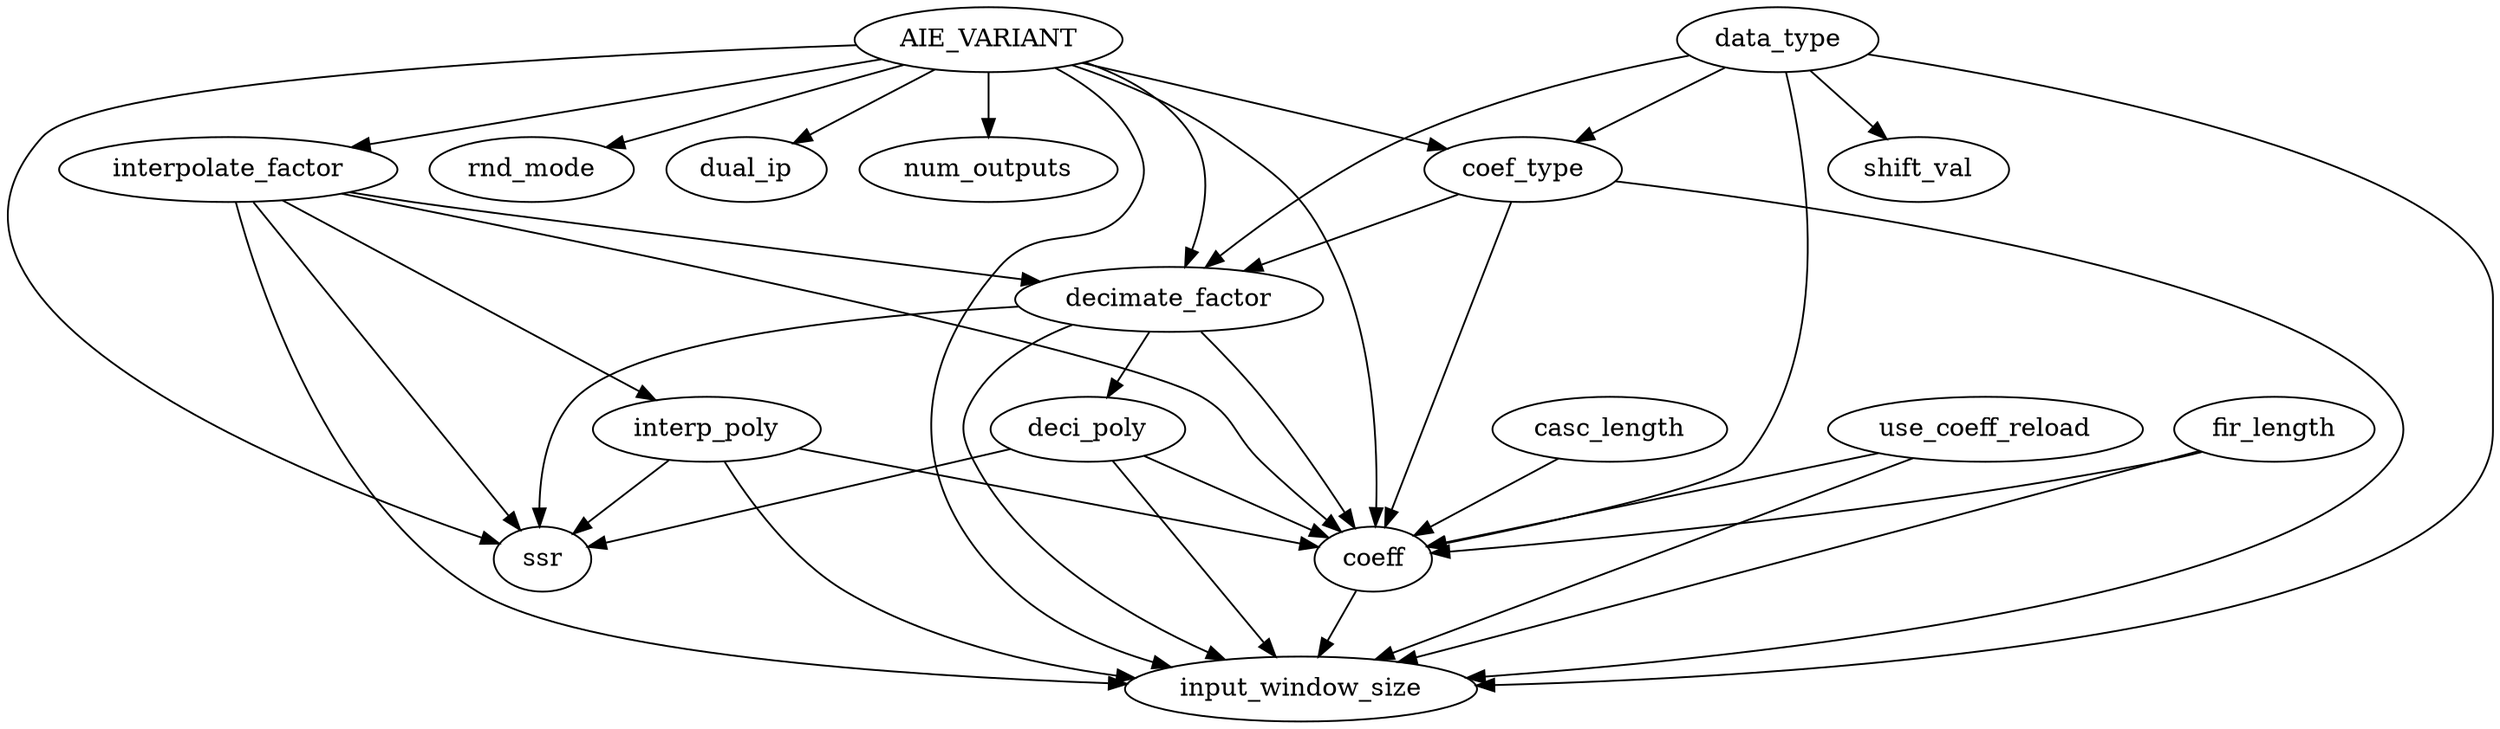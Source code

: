 digraph G {
decimate_factor -> deci_poly;
interpolate_factor -> ssr;
decimate_factor -> ssr;
interp_poly -> ssr;
deci_poly -> ssr;
AIE_VARIANT -> ssr;
AIE_VARIANT -> rnd_mode;
data_type -> shift_val;
interpolate_factor -> interp_poly;
data_type -> input_window_size;
coef_type -> input_window_size;
use_coeff_reload -> input_window_size;
coeff -> input_window_size;
fir_length -> input_window_size;
decimate_factor -> input_window_size;
interpolate_factor -> input_window_size;
interp_poly -> input_window_size;
deci_poly -> input_window_size;
AIE_VARIANT -> input_window_size;
AIE_VARIANT -> dual_ip;
AIE_VARIANT -> interpolate_factor;
data_type -> coef_type;
AIE_VARIANT -> coef_type;
AIE_VARIANT -> num_outputs;
use_coeff_reload -> coeff;
coef_type -> coeff;
fir_length -> coeff;
data_type -> coeff;
casc_length -> coeff;
decimate_factor -> coeff;
interpolate_factor -> coeff;
AIE_VARIANT -> coeff;
deci_poly -> coeff;
interp_poly -> coeff;
data_type -> decimate_factor;
coef_type -> decimate_factor;
interpolate_factor -> decimate_factor;
AIE_VARIANT -> decimate_factor;
}

